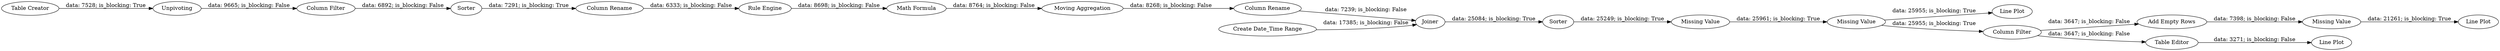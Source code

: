digraph {
	"-8443794878221525379_19" [label="Line Plot"]
	"-8443794878221525379_14" [label=Sorter]
	"-8443794878221525379_6" [label=Sorter]
	"-8443794878221525379_7" [label="Column Filter"]
	"-8443794878221525379_23" [label="Add Empty Rows"]
	"-8443794878221525379_12" [label=Joiner]
	"-8443794878221525379_8" [label="Column Rename"]
	"-8443794878221525379_15" [label="Missing Value"]
	"-8443794878221525379_22" [label="Table Editor"]
	"-8443794878221525379_24" [label="Missing Value"]
	"-8443794878221525379_13" [label="Moving Aggregation"]
	"-8443794878221525379_18" [label="Column Rename"]
	"-8443794878221525379_3" [label="Create Date_Time Range"]
	"-8443794878221525379_20" [label="Column Filter"]
	"-8443794878221525379_25" [label="Line Plot"]
	"-8443794878221525379_11" [label="Math Formula"]
	"-8443794878221525379_21" [label="Line Plot"]
	"-8443794878221525379_1" [label="Table Creator"]
	"-8443794878221525379_5" [label=Unpivoting]
	"-8443794878221525379_9" [label="Rule Engine"]
	"-8443794878221525379_16" [label="Missing Value"]
	"-8443794878221525379_7" -> "-8443794878221525379_6" [label="data: 6892; is_blocking: False"]
	"-8443794878221525379_16" -> "-8443794878221525379_19" [label="data: 25955; is_blocking: True"]
	"-8443794878221525379_14" -> "-8443794878221525379_15" [label="data: 25249; is_blocking: True"]
	"-8443794878221525379_6" -> "-8443794878221525379_8" [label="data: 7291; is_blocking: True"]
	"-8443794878221525379_5" -> "-8443794878221525379_7" [label="data: 9665; is_blocking: False"]
	"-8443794878221525379_9" -> "-8443794878221525379_11" [label="data: 8698; is_blocking: False"]
	"-8443794878221525379_20" -> "-8443794878221525379_23" [label="data: 3647; is_blocking: False"]
	"-8443794878221525379_12" -> "-8443794878221525379_14" [label="data: 25084; is_blocking: True"]
	"-8443794878221525379_22" -> "-8443794878221525379_21" [label="data: 3271; is_blocking: False"]
	"-8443794878221525379_11" -> "-8443794878221525379_13" [label="data: 8764; is_blocking: False"]
	"-8443794878221525379_13" -> "-8443794878221525379_18" [label="data: 8268; is_blocking: False"]
	"-8443794878221525379_24" -> "-8443794878221525379_25" [label="data: 21261; is_blocking: True"]
	"-8443794878221525379_3" -> "-8443794878221525379_12" [label="data: 17385; is_blocking: False"]
	"-8443794878221525379_8" -> "-8443794878221525379_9" [label="data: 6333; is_blocking: False"]
	"-8443794878221525379_20" -> "-8443794878221525379_22" [label="data: 3647; is_blocking: False"]
	"-8443794878221525379_23" -> "-8443794878221525379_24" [label="data: 7398; is_blocking: False"]
	"-8443794878221525379_15" -> "-8443794878221525379_16" [label="data: 25961; is_blocking: True"]
	"-8443794878221525379_18" -> "-8443794878221525379_12" [label="data: 7239; is_blocking: False"]
	"-8443794878221525379_16" -> "-8443794878221525379_20" [label="data: 25955; is_blocking: True"]
	"-8443794878221525379_1" -> "-8443794878221525379_5" [label="data: 7528; is_blocking: True"]
	rankdir=LR
}
